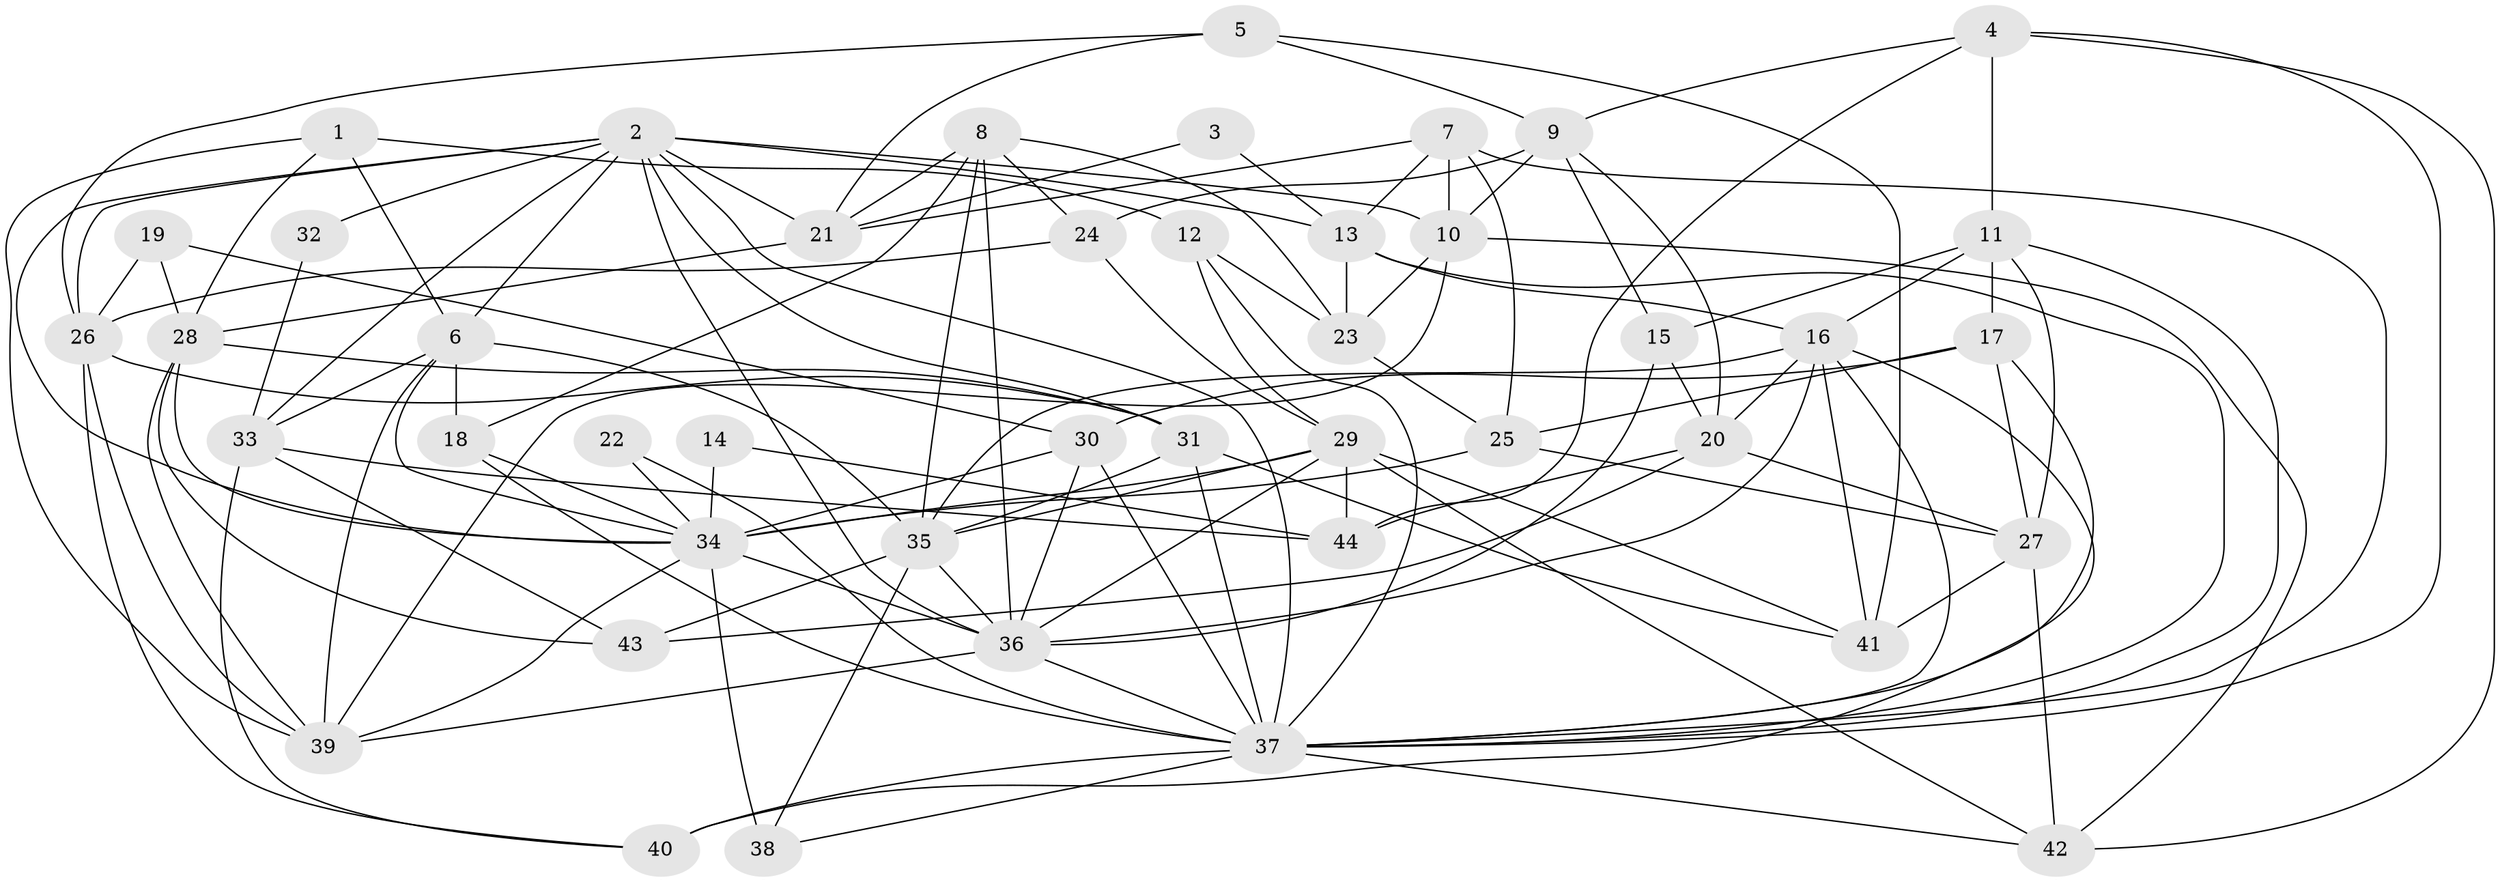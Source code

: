 // original degree distribution, {6: 0.10344827586206896, 2: 0.1724137931034483, 5: 0.14942528735632185, 3: 0.19540229885057472, 4: 0.3218390804597701, 7: 0.04597701149425287, 8: 0.011494252873563218}
// Generated by graph-tools (version 1.1) at 2025/26/03/09/25 03:26:20]
// undirected, 44 vertices, 126 edges
graph export_dot {
graph [start="1"]
  node [color=gray90,style=filled];
  1;
  2;
  3;
  4;
  5;
  6;
  7;
  8;
  9;
  10;
  11;
  12;
  13;
  14;
  15;
  16;
  17;
  18;
  19;
  20;
  21;
  22;
  23;
  24;
  25;
  26;
  27;
  28;
  29;
  30;
  31;
  32;
  33;
  34;
  35;
  36;
  37;
  38;
  39;
  40;
  41;
  42;
  43;
  44;
  1 -- 6 [weight=1.0];
  1 -- 12 [weight=1.0];
  1 -- 28 [weight=1.0];
  1 -- 39 [weight=1.0];
  2 -- 6 [weight=1.0];
  2 -- 10 [weight=1.0];
  2 -- 13 [weight=1.0];
  2 -- 21 [weight=1.0];
  2 -- 26 [weight=1.0];
  2 -- 31 [weight=1.0];
  2 -- 32 [weight=1.0];
  2 -- 33 [weight=1.0];
  2 -- 34 [weight=1.0];
  2 -- 36 [weight=1.0];
  2 -- 37 [weight=1.0];
  3 -- 13 [weight=1.0];
  3 -- 21 [weight=1.0];
  4 -- 9 [weight=1.0];
  4 -- 11 [weight=1.0];
  4 -- 37 [weight=1.0];
  4 -- 42 [weight=1.0];
  4 -- 44 [weight=1.0];
  5 -- 9 [weight=1.0];
  5 -- 21 [weight=1.0];
  5 -- 26 [weight=1.0];
  5 -- 41 [weight=1.0];
  6 -- 18 [weight=1.0];
  6 -- 33 [weight=1.0];
  6 -- 34 [weight=2.0];
  6 -- 35 [weight=1.0];
  6 -- 39 [weight=1.0];
  7 -- 10 [weight=1.0];
  7 -- 13 [weight=1.0];
  7 -- 21 [weight=1.0];
  7 -- 25 [weight=1.0];
  7 -- 37 [weight=1.0];
  8 -- 18 [weight=1.0];
  8 -- 21 [weight=1.0];
  8 -- 23 [weight=1.0];
  8 -- 24 [weight=1.0];
  8 -- 35 [weight=1.0];
  8 -- 36 [weight=1.0];
  9 -- 10 [weight=1.0];
  9 -- 15 [weight=1.0];
  9 -- 20 [weight=1.0];
  9 -- 24 [weight=1.0];
  10 -- 23 [weight=1.0];
  10 -- 39 [weight=1.0];
  10 -- 42 [weight=1.0];
  11 -- 15 [weight=1.0];
  11 -- 16 [weight=1.0];
  11 -- 17 [weight=1.0];
  11 -- 27 [weight=1.0];
  11 -- 37 [weight=1.0];
  12 -- 23 [weight=1.0];
  12 -- 29 [weight=1.0];
  12 -- 37 [weight=1.0];
  13 -- 16 [weight=1.0];
  13 -- 23 [weight=1.0];
  13 -- 37 [weight=1.0];
  14 -- 34 [weight=1.0];
  14 -- 44 [weight=1.0];
  15 -- 20 [weight=1.0];
  15 -- 36 [weight=1.0];
  16 -- 20 [weight=1.0];
  16 -- 35 [weight=1.0];
  16 -- 36 [weight=1.0];
  16 -- 37 [weight=1.0];
  16 -- 40 [weight=1.0];
  16 -- 41 [weight=1.0];
  17 -- 25 [weight=1.0];
  17 -- 27 [weight=1.0];
  17 -- 30 [weight=1.0];
  17 -- 37 [weight=1.0];
  18 -- 34 [weight=1.0];
  18 -- 37 [weight=1.0];
  19 -- 26 [weight=1.0];
  19 -- 28 [weight=1.0];
  19 -- 30 [weight=1.0];
  20 -- 27 [weight=1.0];
  20 -- 43 [weight=1.0];
  20 -- 44 [weight=1.0];
  21 -- 28 [weight=1.0];
  22 -- 34 [weight=1.0];
  22 -- 37 [weight=1.0];
  23 -- 25 [weight=1.0];
  24 -- 26 [weight=1.0];
  24 -- 29 [weight=1.0];
  25 -- 27 [weight=1.0];
  25 -- 34 [weight=1.0];
  26 -- 31 [weight=1.0];
  26 -- 39 [weight=1.0];
  26 -- 40 [weight=1.0];
  27 -- 41 [weight=1.0];
  27 -- 42 [weight=1.0];
  28 -- 31 [weight=1.0];
  28 -- 34 [weight=1.0];
  28 -- 39 [weight=1.0];
  28 -- 43 [weight=1.0];
  29 -- 34 [weight=1.0];
  29 -- 35 [weight=1.0];
  29 -- 36 [weight=1.0];
  29 -- 41 [weight=1.0];
  29 -- 42 [weight=1.0];
  29 -- 44 [weight=2.0];
  30 -- 34 [weight=1.0];
  30 -- 36 [weight=1.0];
  30 -- 37 [weight=1.0];
  31 -- 35 [weight=1.0];
  31 -- 37 [weight=1.0];
  31 -- 41 [weight=1.0];
  32 -- 33 [weight=1.0];
  33 -- 40 [weight=1.0];
  33 -- 43 [weight=1.0];
  33 -- 44 [weight=1.0];
  34 -- 36 [weight=1.0];
  34 -- 38 [weight=2.0];
  34 -- 39 [weight=1.0];
  35 -- 36 [weight=1.0];
  35 -- 38 [weight=1.0];
  35 -- 43 [weight=1.0];
  36 -- 37 [weight=1.0];
  36 -- 39 [weight=1.0];
  37 -- 38 [weight=1.0];
  37 -- 40 [weight=2.0];
  37 -- 42 [weight=1.0];
}
